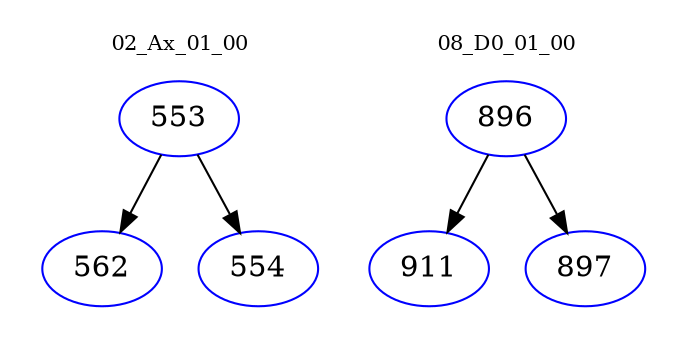 digraph{
subgraph cluster_0 {
color = white
label = "02_Ax_01_00";
fontsize=10;
T0_553 [label="553", color="blue"]
T0_553 -> T0_562 [color="black"]
T0_562 [label="562", color="blue"]
T0_553 -> T0_554 [color="black"]
T0_554 [label="554", color="blue"]
}
subgraph cluster_1 {
color = white
label = "08_D0_01_00";
fontsize=10;
T1_896 [label="896", color="blue"]
T1_896 -> T1_911 [color="black"]
T1_911 [label="911", color="blue"]
T1_896 -> T1_897 [color="black"]
T1_897 [label="897", color="blue"]
}
}
